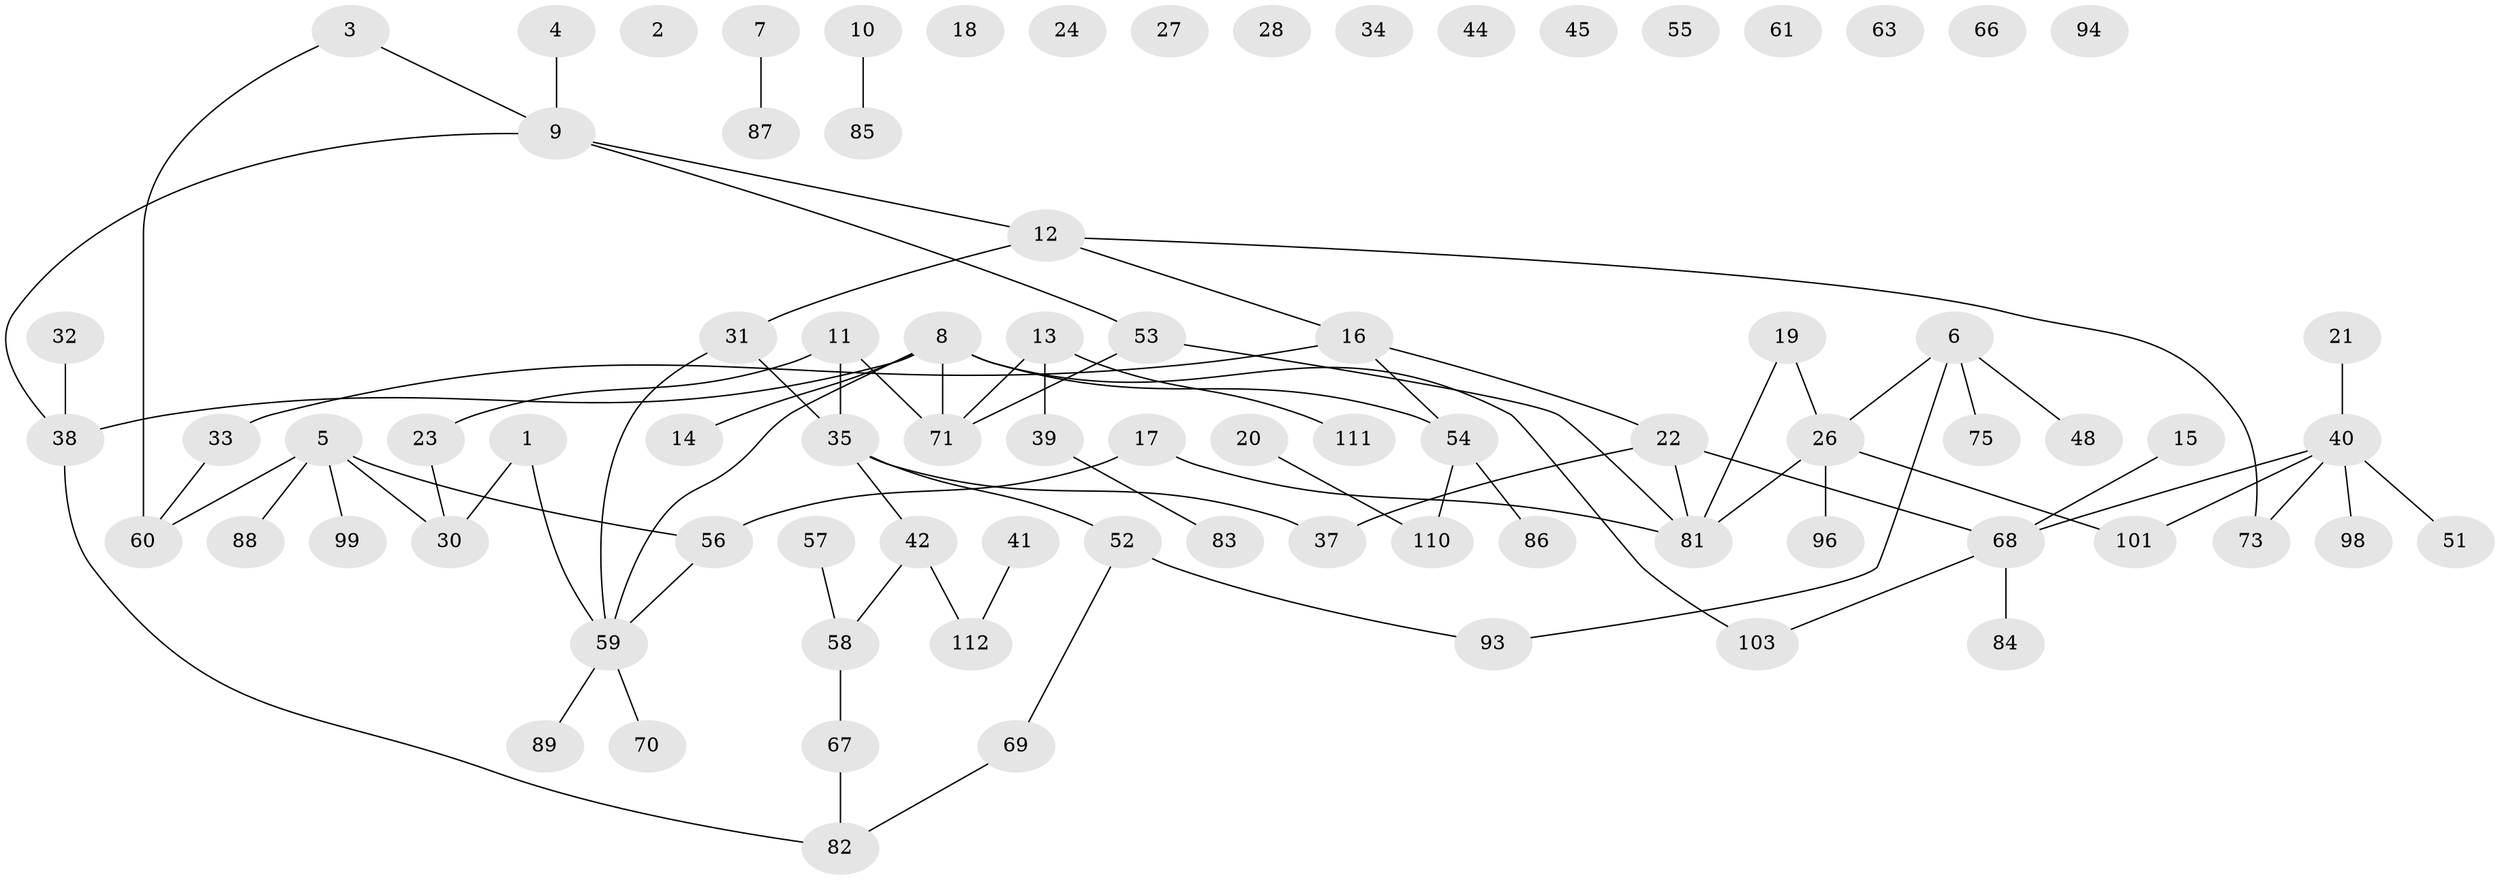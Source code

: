 // original degree distribution, {2: 0.32456140350877194, 0: 0.09649122807017543, 1: 0.2807017543859649, 5: 0.06140350877192982, 4: 0.07894736842105263, 3: 0.14912280701754385, 6: 0.008771929824561403}
// Generated by graph-tools (version 1.1) at 2025/41/03/06/25 10:41:19]
// undirected, 81 vertices, 83 edges
graph export_dot {
graph [start="1"]
  node [color=gray90,style=filled];
  1 [super="+100"];
  2;
  3;
  4;
  5 [super="+43"];
  6;
  7;
  8 [super="+64"];
  9 [super="+47"];
  10 [super="+77"];
  11;
  12 [super="+90"];
  13 [super="+49"];
  14;
  15;
  16;
  17;
  18;
  19 [super="+25"];
  20 [super="+36"];
  21 [super="+50"];
  22 [super="+80"];
  23;
  24 [super="+29"];
  26 [super="+46"];
  27;
  28;
  30 [super="+104"];
  31;
  32;
  33 [super="+95"];
  34;
  35;
  37 [super="+108"];
  38 [super="+62"];
  39 [super="+114"];
  40 [super="+76"];
  41;
  42 [super="+97"];
  44;
  45;
  48;
  51 [super="+102"];
  52 [super="+79"];
  53 [super="+105"];
  54 [super="+78"];
  55;
  56 [super="+106"];
  57;
  58 [super="+91"];
  59 [super="+65"];
  60 [super="+92"];
  61;
  63;
  66 [super="+72"];
  67;
  68 [super="+74"];
  69;
  70;
  71;
  73;
  75;
  81 [super="+113"];
  82 [super="+107"];
  83;
  84;
  85;
  86;
  87 [super="+109"];
  88;
  89;
  93;
  94;
  96;
  98;
  99;
  101;
  103;
  110;
  111;
  112;
  1 -- 59;
  1 -- 30;
  3 -- 60;
  3 -- 9;
  4 -- 9;
  5 -- 88;
  5 -- 99;
  5 -- 30 [weight=2];
  5 -- 60;
  5 -- 56;
  6 -- 26;
  6 -- 48;
  6 -- 75;
  6 -- 93;
  7 -- 87;
  8 -- 38;
  8 -- 71;
  8 -- 103;
  8 -- 59;
  8 -- 14;
  8 -- 54;
  9 -- 12;
  9 -- 53;
  9 -- 38;
  10 -- 85;
  11 -- 23;
  11 -- 35;
  11 -- 71;
  12 -- 16;
  12 -- 31;
  12 -- 73;
  13 -- 71;
  13 -- 111;
  13 -- 39;
  15 -- 68;
  16 -- 33;
  16 -- 54;
  16 -- 22;
  17 -- 56;
  17 -- 81;
  19 -- 26;
  19 -- 81;
  20 -- 110;
  21 -- 40;
  22 -- 37;
  22 -- 81;
  22 -- 68;
  23 -- 30;
  26 -- 96;
  26 -- 101;
  26 -- 81;
  31 -- 35;
  31 -- 59;
  32 -- 38;
  33 -- 60;
  35 -- 37;
  35 -- 42;
  35 -- 52;
  38 -- 82;
  39 -- 83;
  40 -- 98;
  40 -- 68;
  40 -- 101;
  40 -- 73;
  40 -- 51;
  41 -- 112;
  42 -- 112;
  42 -- 58;
  52 -- 93;
  52 -- 69;
  53 -- 71;
  53 -- 81;
  54 -- 86;
  54 -- 110;
  56 -- 59;
  57 -- 58;
  58 -- 67;
  59 -- 89;
  59 -- 70;
  67 -- 82;
  68 -- 103;
  68 -- 84;
  69 -- 82;
}
